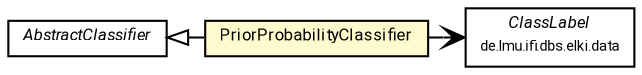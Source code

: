 #!/usr/local/bin/dot
#
# Class diagram 
# Generated by UMLGraph version R5_7_2-60-g0e99a6 (http://www.spinellis.gr/umlgraph/)
#

digraph G {
	graph [fontnames="svg"]
	edge [fontname="Roboto",fontsize=7,labelfontname="Roboto",labelfontsize=7,color="black"];
	node [fontname="Roboto",fontcolor="black",fontsize=8,shape=plaintext,margin=0,width=0,height=0];
	nodesep=0.15;
	ranksep=0.25;
	rankdir=LR;
	// de.lmu.ifi.dbs.elki.algorithm.classification.AbstractClassifier<O, R extends de.lmu.ifi.dbs.elki.result.Result>
	c8408678 [label=<<table title="de.lmu.ifi.dbs.elki.algorithm.classification.AbstractClassifier" border="0" cellborder="1" cellspacing="0" cellpadding="2" href="AbstractClassifier.html" target="_parent">
		<tr><td><table border="0" cellspacing="0" cellpadding="1">
		<tr><td align="center" balign="center"> <font face="Roboto"><i>AbstractClassifier</i></font> </td></tr>
		</table></td></tr>
		</table>>, URL="AbstractClassifier.html"];
	// de.lmu.ifi.dbs.elki.algorithm.classification.PriorProbabilityClassifier
	c8408679 [label=<<table title="de.lmu.ifi.dbs.elki.algorithm.classification.PriorProbabilityClassifier" border="0" cellborder="1" cellspacing="0" cellpadding="2" bgcolor="lemonChiffon" href="PriorProbabilityClassifier.html" target="_parent">
		<tr><td><table border="0" cellspacing="0" cellpadding="1">
		<tr><td align="center" balign="center"> <font face="Roboto">PriorProbabilityClassifier</font> </td></tr>
		</table></td></tr>
		</table>>, URL="PriorProbabilityClassifier.html"];
	// de.lmu.ifi.dbs.elki.data.ClassLabel
	c8409413 [label=<<table title="de.lmu.ifi.dbs.elki.data.ClassLabel" border="0" cellborder="1" cellspacing="0" cellpadding="2" href="../../data/ClassLabel.html" target="_parent">
		<tr><td><table border="0" cellspacing="0" cellpadding="1">
		<tr><td align="center" balign="center"> <font face="Roboto"><i>ClassLabel</i></font> </td></tr>
		<tr><td align="center" balign="center"> <font face="Roboto" point-size="7.0">de.lmu.ifi.dbs.elki.data</font> </td></tr>
		</table></td></tr>
		</table>>, URL="../../data/ClassLabel.html"];
	// de.lmu.ifi.dbs.elki.algorithm.classification.PriorProbabilityClassifier extends de.lmu.ifi.dbs.elki.algorithm.classification.AbstractClassifier<O, R extends de.lmu.ifi.dbs.elki.result.Result>
	c8408678 -> c8408679 [arrowtail=empty,dir=back,weight=10];
	// de.lmu.ifi.dbs.elki.algorithm.classification.PriorProbabilityClassifier navassoc de.lmu.ifi.dbs.elki.data.ClassLabel
	c8408679 -> c8409413 [arrowhead=open,weight=1];
}

